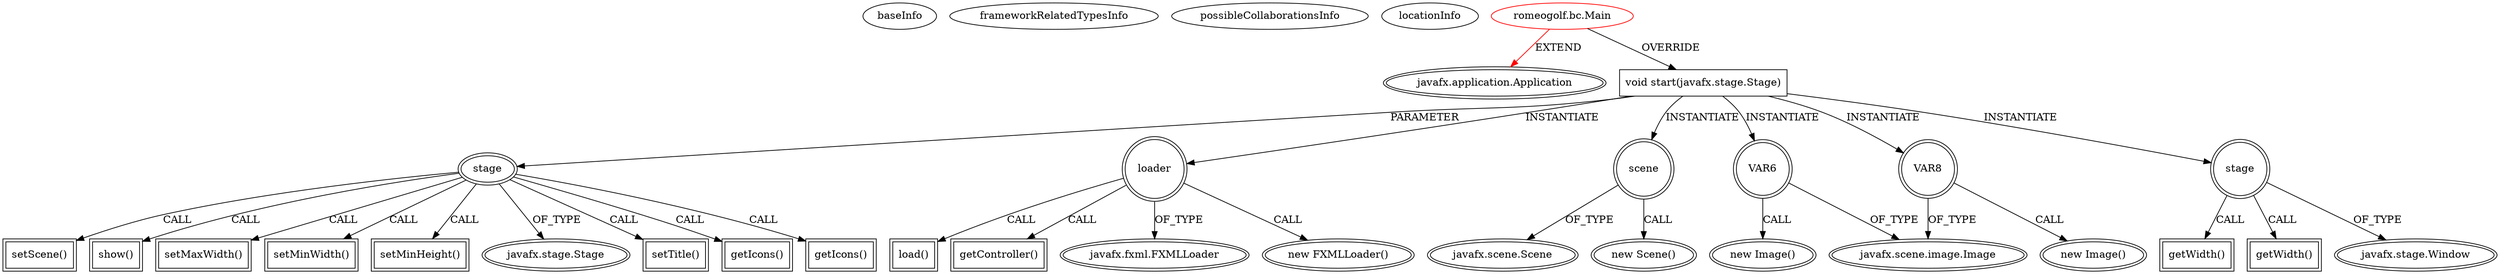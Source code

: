digraph {
baseInfo[graphId=1148,category="extension_graph",isAnonymous=false,possibleRelation=false]
frameworkRelatedTypesInfo[0="javafx.application.Application"]
possibleCollaborationsInfo[]
locationInfo[projectName="RomeoGolf-BC",filePath="/RomeoGolf-BC/BC-master/src/romeogolf/bc/Main.java",contextSignature="Main",graphId="1148"]
0[label="romeogolf.bc.Main",vertexType="ROOT_CLIENT_CLASS_DECLARATION",isFrameworkType=false,color=red]
1[label="javafx.application.Application",vertexType="FRAMEWORK_CLASS_TYPE",isFrameworkType=true,peripheries=2]
2[label="void start(javafx.stage.Stage)",vertexType="OVERRIDING_METHOD_DECLARATION",isFrameworkType=false,shape=box]
3[label="stage",vertexType="PARAMETER_DECLARATION",isFrameworkType=true,peripheries=2]
4[label="javafx.stage.Stage",vertexType="FRAMEWORK_CLASS_TYPE",isFrameworkType=true,peripheries=2]
6[label="loader",vertexType="VARIABLE_EXPRESION",isFrameworkType=true,peripheries=2,shape=circle]
7[label="javafx.fxml.FXMLLoader",vertexType="FRAMEWORK_CLASS_TYPE",isFrameworkType=true,peripheries=2]
5[label="new FXMLLoader()",vertexType="CONSTRUCTOR_CALL",isFrameworkType=true,peripheries=2]
9[label="load()",vertexType="INSIDE_CALL",isFrameworkType=true,peripheries=2,shape=box]
11[label="getController()",vertexType="INSIDE_CALL",isFrameworkType=true,peripheries=2,shape=box]
13[label="scene",vertexType="VARIABLE_EXPRESION",isFrameworkType=true,peripheries=2,shape=circle]
14[label="javafx.scene.Scene",vertexType="FRAMEWORK_CLASS_TYPE",isFrameworkType=true,peripheries=2]
12[label="new Scene()",vertexType="CONSTRUCTOR_CALL",isFrameworkType=true,peripheries=2]
16[label="setTitle()",vertexType="INSIDE_CALL",isFrameworkType=true,peripheries=2,shape=box]
18[label="getIcons()",vertexType="INSIDE_CALL",isFrameworkType=true,peripheries=2,shape=box]
20[label="VAR6",vertexType="VARIABLE_EXPRESION",isFrameworkType=true,peripheries=2,shape=circle]
21[label="javafx.scene.image.Image",vertexType="FRAMEWORK_CLASS_TYPE",isFrameworkType=true,peripheries=2]
19[label="new Image()",vertexType="CONSTRUCTOR_CALL",isFrameworkType=true,peripheries=2]
23[label="getIcons()",vertexType="INSIDE_CALL",isFrameworkType=true,peripheries=2,shape=box]
25[label="VAR8",vertexType="VARIABLE_EXPRESION",isFrameworkType=true,peripheries=2,shape=circle]
24[label="new Image()",vertexType="CONSTRUCTOR_CALL",isFrameworkType=true,peripheries=2]
28[label="setScene()",vertexType="INSIDE_CALL",isFrameworkType=true,peripheries=2,shape=box]
30[label="show()",vertexType="INSIDE_CALL",isFrameworkType=true,peripheries=2,shape=box]
32[label="setMaxWidth()",vertexType="INSIDE_CALL",isFrameworkType=true,peripheries=2,shape=box]
33[label="stage",vertexType="VARIABLE_EXPRESION",isFrameworkType=true,peripheries=2,shape=circle]
35[label="javafx.stage.Window",vertexType="FRAMEWORK_CLASS_TYPE",isFrameworkType=true,peripheries=2]
34[label="getWidth()",vertexType="INSIDE_CALL",isFrameworkType=true,peripheries=2,shape=box]
37[label="setMinWidth()",vertexType="INSIDE_CALL",isFrameworkType=true,peripheries=2,shape=box]
39[label="getWidth()",vertexType="INSIDE_CALL",isFrameworkType=true,peripheries=2,shape=box]
41[label="setMinHeight()",vertexType="INSIDE_CALL",isFrameworkType=true,peripheries=2,shape=box]
0->1[label="EXTEND",color=red]
0->2[label="OVERRIDE"]
3->4[label="OF_TYPE"]
2->3[label="PARAMETER"]
2->6[label="INSTANTIATE"]
6->7[label="OF_TYPE"]
6->5[label="CALL"]
6->9[label="CALL"]
6->11[label="CALL"]
2->13[label="INSTANTIATE"]
13->14[label="OF_TYPE"]
13->12[label="CALL"]
3->16[label="CALL"]
3->18[label="CALL"]
2->20[label="INSTANTIATE"]
20->21[label="OF_TYPE"]
20->19[label="CALL"]
3->23[label="CALL"]
2->25[label="INSTANTIATE"]
25->21[label="OF_TYPE"]
25->24[label="CALL"]
3->28[label="CALL"]
3->30[label="CALL"]
3->32[label="CALL"]
2->33[label="INSTANTIATE"]
33->35[label="OF_TYPE"]
33->34[label="CALL"]
3->37[label="CALL"]
33->39[label="CALL"]
3->41[label="CALL"]
}
